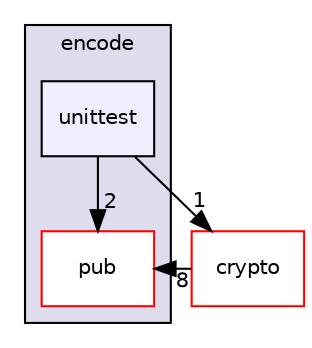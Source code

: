 digraph "encode/unittest" {
  compound=true
  node [ fontsize="10", fontname="Helvetica"];
  edge [ labelfontsize="10", labelfontname="Helvetica"];
  subgraph clusterdir_48909329bd999f2756b8cf9b0f3fd37c {
    graph [ bgcolor="#ddddee", pencolor="black", label="encode" fontname="Helvetica", fontsize="10", URL="dir_48909329bd999f2756b8cf9b0f3fd37c.html"]
  dir_0d5e37b427f7864f182dc5669cf19072 [shape=box label="pub" fillcolor="white" style="filled" color="red" URL="dir_0d5e37b427f7864f182dc5669cf19072.html"];
  dir_00d05906cabeabcbedcba84e56737955 [shape=box, label="unittest", style="filled", fillcolor="#eeeeff", pencolor="black", URL="dir_00d05906cabeabcbedcba84e56737955.html"];
  }
  dir_53403d93963d3f5d2fcffd0698f5bddb [shape=box label="crypto" fillcolor="white" style="filled" color="red" URL="dir_53403d93963d3f5d2fcffd0698f5bddb.html"];
  dir_53403d93963d3f5d2fcffd0698f5bddb->dir_0d5e37b427f7864f182dc5669cf19072 [headlabel="8", labeldistance=1.5 headhref="dir_000000_000006.html"];
  dir_00d05906cabeabcbedcba84e56737955->dir_0d5e37b427f7864f182dc5669cf19072 [headlabel="2", labeldistance=1.5 headhref="dir_000005_000006.html"];
  dir_00d05906cabeabcbedcba84e56737955->dir_53403d93963d3f5d2fcffd0698f5bddb [headlabel="1", labeldistance=1.5 headhref="dir_000005_000000.html"];
}

